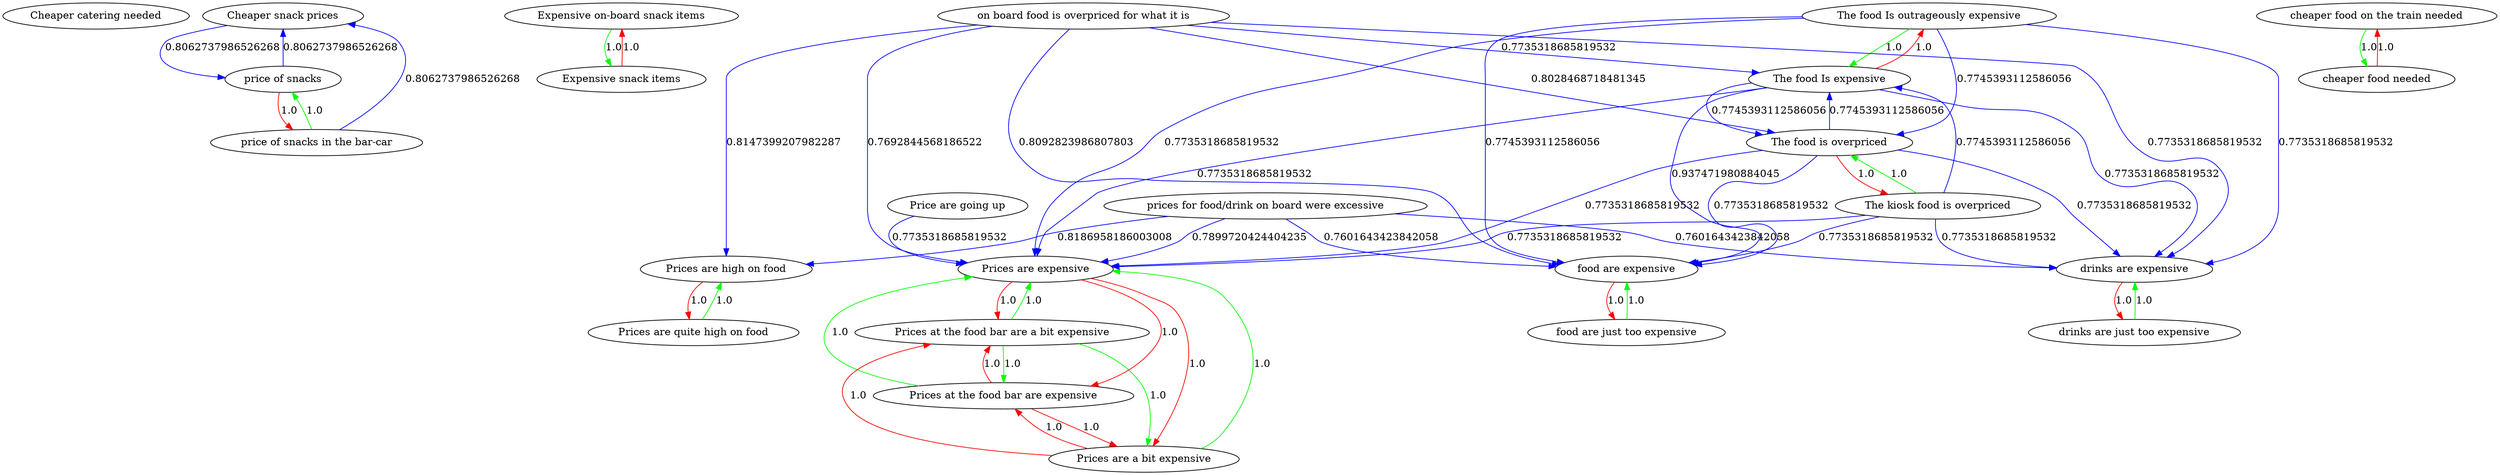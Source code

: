 digraph rawGraph {
"Cheaper catering needed";"Cheaper snack prices";"Expensive on-board snack items";"Expensive snack items";"Price are going up";"Prices are quite high on food";"Prices are high on food";"Prices at the food bar are a bit expensive";"Prices at the food bar are expensive";"Prices are expensive";"Prices are a bit expensive";"The food Is outrageously expensive";"The food Is expensive";"The kiosk food is overpriced";"The food is overpriced";"cheaper food on the train needed";"cheaper food needed";"drinks are just too expensive";"drinks are expensive";"food are just too expensive";"food are expensive";"on board food is overpriced for what it is";"price of snacks in the bar-car";"price of snacks";"prices for food/drink on board were excessive";"Expensive on-board snack items" -> "Expensive snack items" [label=1.0] [color=green]
"Expensive snack items" -> "Expensive on-board snack items" [label=1.0] [color=red]
"Prices are quite high on food" -> "Prices are high on food" [label=1.0] [color=green]
"Prices are high on food" -> "Prices are quite high on food" [label=1.0] [color=red]
"Prices at the food bar are a bit expensive" -> "Prices at the food bar are expensive" [label=1.0] [color=green]
"Prices at the food bar are expensive" -> "Prices are expensive" [label=1.0] [color=green]
"Prices at the food bar are a bit expensive" -> "Prices are a bit expensive" [label=1.0] [color=green]
"Prices are a bit expensive" -> "Prices are expensive" [label=1.0] [color=green]
"Prices at the food bar are a bit expensive" -> "Prices are expensive" [label=1.0] [color=green]
"Prices at the food bar are expensive" -> "Prices at the food bar are a bit expensive" [label=1.0] [color=red]
"Prices at the food bar are expensive" -> "Prices are a bit expensive" [label=1.0] [color=red]
"Prices are expensive" -> "Prices at the food bar are a bit expensive" [label=1.0] [color=red]
"Prices are expensive" -> "Prices at the food bar are expensive" [label=1.0] [color=red]
"Prices are expensive" -> "Prices are a bit expensive" [label=1.0] [color=red]
"Prices are a bit expensive" -> "Prices at the food bar are a bit expensive" [label=1.0] [color=red]
"Prices are a bit expensive" -> "Prices at the food bar are expensive" [label=1.0] [color=red]
"Price are going up" -> "Prices are expensive" [label=0.7735318685819532] [color=blue]
"The food Is outrageously expensive" -> "The food Is expensive" [label=1.0] [color=green]
"The food Is expensive" -> "The food Is outrageously expensive" [label=1.0] [color=red]
"The food Is expensive" -> "Prices are expensive" [label=0.7735318685819532] [color=blue]
"The kiosk food is overpriced" -> "The food is overpriced" [label=1.0] [color=green]
"The food is overpriced" -> "The kiosk food is overpriced" [label=1.0] [color=red]
"The food is overpriced" -> "The food Is expensive" [label=0.7745393112586056] [color=blue]
"The food Is expensive" -> "The food is overpriced" [label=0.7745393112586056] [color=blue]
"The kiosk food is overpriced" -> "The food Is expensive" [label=0.7745393112586056] [color=blue]
"cheaper food on the train needed" -> "cheaper food needed" [label=1.0] [color=green]
"cheaper food needed" -> "cheaper food on the train needed" [label=1.0] [color=red]
"drinks are just too expensive" -> "drinks are expensive" [label=1.0] [color=green]
"drinks are expensive" -> "drinks are just too expensive" [label=1.0] [color=red]
"The food Is expensive" -> "drinks are expensive" [label=0.7735318685819532] [color=blue]
"food are just too expensive" -> "food are expensive" [label=1.0] [color=green]
"food are expensive" -> "food are just too expensive" [label=1.0] [color=red]
"The food is overpriced" -> "food are expensive" [label=0.7735318685819532] [color=blue]
"The food Is expensive" -> "food are expensive" [label=0.937471980884045] [color=blue]
"on board food is overpriced for what it is" -> "The food is overpriced" [label=0.8028468718481345] [color=blue]
"on board food is overpriced for what it is" -> "food are expensive" [label=0.8092823986807803] [color=blue]
"on board food is overpriced for what it is" -> "Prices are expensive" [label=0.7692844568186522] [color=blue]
"on board food is overpriced for what it is" -> "Prices are high on food" [label=0.8147399207982287] [color=blue]
"price of snacks in the bar-car" -> "price of snacks" [label=1.0] [color=green]
"price of snacks" -> "price of snacks in the bar-car" [label=1.0] [color=red]
"price of snacks" -> "Cheaper snack prices" [label=0.8062737986526268] [color=blue]
"Cheaper snack prices" -> "price of snacks" [label=0.8062737986526268] [color=blue]
"price of snacks in the bar-car" -> "Cheaper snack prices" [label=0.8062737986526268] [color=blue]
"prices for food/drink on board were excessive" -> "Prices are high on food" [label=0.8186958186003008] [color=blue]
"prices for food/drink on board were excessive" -> "food are expensive" [label=0.7601643423842058] [color=blue]
"prices for food/drink on board were excessive" -> "Prices are expensive" [label=0.7899720424404235] [color=blue]
"prices for food/drink on board were excessive" -> "drinks are expensive" [label=0.7601643423842058] [color=blue]
"The food Is outrageously expensive" -> "The food is overpriced" [label=0.7745393112586056] [color=blue]
"The food Is outrageously expensive" -> "food are expensive" [label=0.7745393112586056] [color=blue]
"The food Is outrageously expensive" -> "Prices are expensive" [label=0.7735318685819532] [color=blue]
"The food Is outrageously expensive" -> "drinks are expensive" [label=0.7735318685819532] [color=blue]
"The kiosk food is overpriced" -> "food are expensive" [label=0.7735318685819532] [color=blue]
"The kiosk food is overpriced" -> "Prices are expensive" [label=0.7735318685819532] [color=blue]
"The kiosk food is overpriced" -> "drinks are expensive" [label=0.7735318685819532] [color=blue]
"The food is overpriced" -> "Prices are expensive" [label=0.7735318685819532] [color=blue]
"The food is overpriced" -> "drinks are expensive" [label=0.7735318685819532] [color=blue]
"on board food is overpriced for what it is" -> "The food Is expensive" [label=0.7735318685819532] [color=blue]
"on board food is overpriced for what it is" -> "drinks are expensive" [label=0.7735318685819532] [color=blue]
}